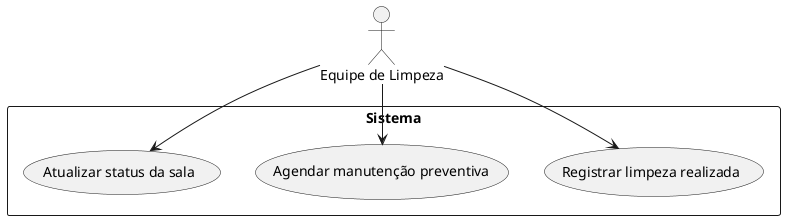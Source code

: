 @startuml cleaningTeam
actor "Equipe de Limpeza" as EL
rectangle Sistema {
  EL --> (Registrar limpeza realizada)
  EL --> (Agendar manutenção preventiva)
  EL --> (Atualizar status da sala)
}
@enduml
